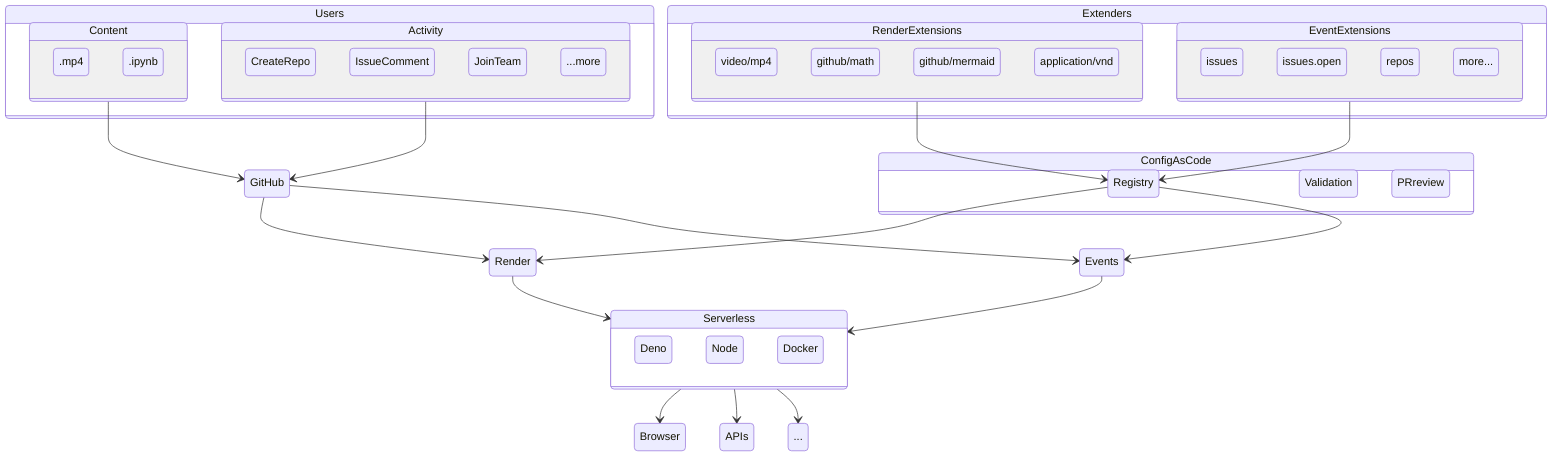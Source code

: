stateDiagram-v2
  state Users {
    state Content {

        .mp4
        .ipynb

    }
    state Activity {
        CreateRepo
        IssueComment
        JoinTeam
        ...more
    }
  }
  state Extenders {
    state RenderExtensions {
        video/mp4
        github/math
        github/mermaid
        application/vnd
    }  
    state EventExtensions {
        issues
        issues.open
        repos
        more...
    }  
  }
  state Serverless {
    Deno
    Node
    Docker
  }
  state ConfigAsCode {
    Registry
    Validation
    PRreview
  }
  Events: Events
  Render: Render
  Content --> GitHub
  Activity --> GitHub
  GitHub --> Render
  GitHub --> Events

  RenderExtensions --> Registry
  EventExtensions --> Registry
  Registry --> Render
  Render --> Serverless
  Events --> Serverless
  Registry --> Events
  Serverless --> Browser
  Serverless --> APIs
  Serverless --> ...
